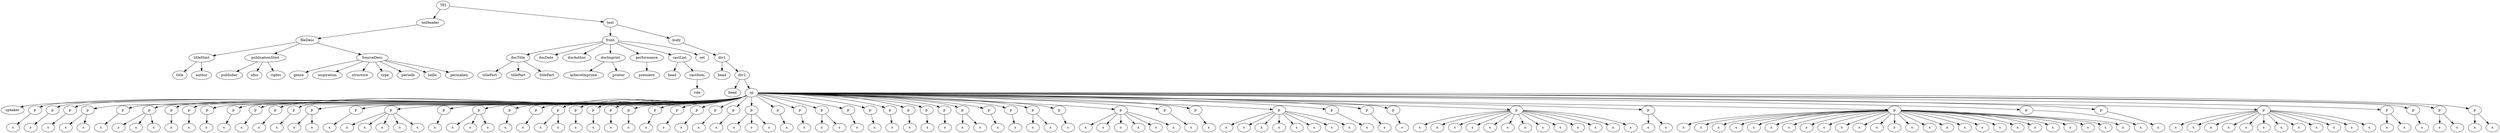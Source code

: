 digraph Tree {
	"t0" [label = "TEI"];
	"t1" [label = "teiHeader"];
	"t2" [label = "fileDesc"];
	"t3" [label = "titleStmt"];
	"t4" [label = "title"];
	"t5" [label = "author"];
	"t6" [label = "publicationStmt"];
	"t7" [label = "publisher"];
	"t8" [label = "idno"];
	"t9" [label = "rights"];
	"t10" [label = "SourceDesc"];
	"t11" [label = "genre"];
	"t12" [label = "inspiration"];
	"t13" [label = "structure"];
	"t14" [label = "type"];
	"t15" [label = "periode"];
	"t16" [label = "taille"];
	"t17" [label = "permalien"];
	"t18" [label = "text"];
	"t19" [label = "front"];
	"t20" [label = "docTitle"];
	"t21" [label = "titlePart"];
	"t22" [label = "titlePart"];
	"t23" [label = "titlePart"];
	"t24" [label = "docDate"];
	"t25" [label = "docAuthor"];
	"t26" [label = "docImprint"];
	"t27" [label = "acheveImprime"];
	"t28" [label = "printer"];
	"t29" [label = "performance"];
	"t30" [label = "premiere"];
	"t31" [label = "castList"];
	"t32" [label = "head"];
	"t33" [label = "castItem"];
	"t34" [label = "role"];
	"t35" [label = "set"];
	"t36" [label = "body"];
	"t37" [label = "div1"];
	"t38" [label = "head"];
	"t39" [label = "div2"];
	"t40" [label = "head"];
	"t41" [label = "sp"];
	"t42" [label = "speaker"];
	"t43" [label = "p"];
	"t44" [label = "s"];
	"t45" [label = "p"];
	"t46" [label = "s"];
	"t47" [label = "p"];
	"t48" [label = "s"];
	"t49" [label = "p"];
	"t50" [label = "s"];
	"t51" [label = "s"];
	"t52" [label = "p"];
	"t53" [label = "s"];
	"t54" [label = "p"];
	"t55" [label = "s"];
	"t56" [label = "s"];
	"t57" [label = "s"];
	"t58" [label = "p"];
	"t59" [label = "s"];
	"t60" [label = "p"];
	"t61" [label = "s"];
	"t62" [label = "p"];
	"t63" [label = "s"];
	"t64" [label = "p"];
	"t65" [label = "s"];
	"t66" [label = "p"];
	"t67" [label = "s"];
	"t68" [label = "p"];
	"t69" [label = "s"];
	"t70" [label = "p"];
	"t71" [label = "s"];
	"t72" [label = "p"];
	"t73" [label = "s"];
	"t74" [label = "s"];
	"t75" [label = "p"];
	"t76" [label = "s"];
	"t77" [label = "p"];
	"t78" [label = "s"];
	"t79" [label = "s"];
	"t80" [label = "s"];
	"t81" [label = "s"];
	"t82" [label = "s"];
	"t83" [label = "p"];
	"t84" [label = "s"];
	"t85" [label = "p"];
	"t86" [label = "s"];
	"t87" [label = "s"];
	"t88" [label = "s"];
	"t89" [label = "p"];
	"t90" [label = "s"];
	"t91" [label = "p"];
	"t92" [label = "s"];
	"t93" [label = "p"];
	"t94" [label = "s"];
	"t95" [label = "s"];
	"t96" [label = "p"];
	"t97" [label = "s"];
	"t98" [label = "p"];
	"t99" [label = "s"];
	"t100" [label = "p"];
	"t101" [label = "s"];
	"t102" [label = "p"];
	"t103" [label = "s"];
	"t104" [label = "p"];
	"t105" [label = "s"];
	"t106" [label = "p"];
	"t107" [label = "s"];
	"t108" [label = "p"];
	"t109" [label = "s"];
	"t110" [label = "p"];
	"t111" [label = "s"];
	"t112" [label = "p"];
	"t113" [label = "s"];
	"t114" [label = "p"];
	"t115" [label = "s"];
	"t116" [label = "s"];
	"t117" [label = "s"];
	"t118" [label = "p"];
	"t119" [label = "s"];
	"t120" [label = "p"];
	"t121" [label = "s"];
	"t122" [label = "p"];
	"t123" [label = "s"];
	"t124" [label = "s"];
	"t125" [label = "p"];
	"t126" [label = "s"];
	"t127" [label = "p"];
	"t128" [label = "s"];
	"t129" [label = "p"];
	"t130" [label = "s"];
	"t131" [label = "p"];
	"t132" [label = "s"];
	"t133" [label = "p"];
	"t134" [label = "s"];
	"t135" [label = "p"];
	"t136" [label = "s"];
	"t137" [label = "p"];
	"t138" [label = "s"];
	"t139" [label = "s"];
	"t140" [label = "p"];
	"t141" [label = "s"];
	"t142" [label = "p"];
	"t143" [label = "s"];
	"t144" [label = "p"];
	"t145" [label = "s"];
	"t146" [label = "s"];
	"t147" [label = "p"];
	"t148" [label = "s"];
	"t149" [label = "p"];
	"t150" [label = "s"];
	"t151" [label = "s"];
	"t152" [label = "s"];
	"t153" [label = "s"];
	"t154" [label = "s"];
	"t155" [label = "s"];
	"t156" [label = "p"];
	"t157" [label = "s"];
	"t158" [label = "p"];
	"t159" [label = "s"];
	"t160" [label = "p"];
	"t161" [label = "s"];
	"t162" [label = "s"];
	"t163" [label = "s"];
	"t164" [label = "s"];
	"t165" [label = "s"];
	"t166" [label = "s"];
	"t167" [label = "s"];
	"t168" [label = "s"];
	"t169" [label = "p"];
	"t170" [label = "s"];
	"t171" [label = "p"];
	"t172" [label = "s"];
	"t173" [label = "p"];
	"t174" [label = "s"];
	"t175" [label = "p"];
	"t176" [label = "s"];
	"t177" [label = "s"];
	"t178" [label = "s"];
	"t179" [label = "s"];
	"t180" [label = "s"];
	"t181" [label = "s"];
	"t182" [label = "s"];
	"t183" [label = "s"];
	"t184" [label = "s"];
	"t185" [label = "s"];
	"t186" [label = "s"];
	"t187" [label = "s"];
	"t188" [label = "s"];
	"t189" [label = "p"];
	"t190" [label = "s"];
	"t191" [label = "s"];
	"t192" [label = "p"];
	"t193" [label = "s"];
	"t194" [label = "s"];
	"t195" [label = "s"];
	"t196" [label = "s"];
	"t197" [label = "s"];
	"t198" [label = "s"];
	"t199" [label = "s"];
	"t200" [label = "s"];
	"t201" [label = "s"];
	"t202" [label = "s"];
	"t203" [label = "s"];
	"t204" [label = "s"];
	"t205" [label = "s"];
	"t206" [label = "s"];
	"t207" [label = "s"];
	"t208" [label = "s"];
	"t209" [label = "s"];
	"t210" [label = "s"];
	"t211" [label = "s"];
	"t212" [label = "s"];
	"t213" [label = "s"];
	"t214" [label = "s"];
	"t215" [label = "s"];
	"t216" [label = "s"];
	"t217" [label = "s"];
	"t218" [label = "s"];
	"t219" [label = "p"];
	"t220" [label = "s"];
	"t221" [label = "p"];
	"t222" [label = "s"];
	"t223" [label = "p"];
	"t224" [label = "s"];
	"t225" [label = "s"];
	"t226" [label = "s"];
	"t227" [label = "s"];
	"t228" [label = "s"];
	"t229" [label = "s"];
	"t230" [label = "s"];
	"t231" [label = "s"];
	"t232" [label = "s"];
	"t233" [label = "s"];
	"t234" [label = "s"];
	"t235" [label = "s"];
	"t236" [label = "p"];
	"t237" [label = "s"];
	"t238" [label = "s"];
	"t239" [label = "p"];
	"t240" [label = "s"];
	"t241" [label = "p"];
	"t242" [label = "s"];
	"t243" [label = "s"];
	"t244" [label = "p"];
	"t245" [label = "s"];
	"t246" [label = "s"];
	"t0" -> "t1";
	"t1" -> "t2";
	"t2" -> "t3";
	"t3" -> "t4";
	"t3" -> "t5";
	"t2" -> "t6";
	"t6" -> "t7";
	"t6" -> "t8";
	"t6" -> "t9";
	"t2" -> "t10";
	"t10" -> "t11";
	"t10" -> "t12";
	"t10" -> "t13";
	"t10" -> "t14";
	"t10" -> "t15";
	"t10" -> "t16";
	"t10" -> "t17";
	"t0" -> "t18";
	"t18" -> "t19";
	"t19" -> "t20";
	"t20" -> "t21";
	"t20" -> "t22";
	"t20" -> "t23";
	"t19" -> "t24";
	"t19" -> "t25";
	"t19" -> "t26";
	"t26" -> "t27";
	"t26" -> "t28";
	"t19" -> "t29";
	"t29" -> "t30";
	"t19" -> "t31";
	"t31" -> "t32";
	"t31" -> "t33";
	"t33" -> "t34";
	"t19" -> "t35";
	"t18" -> "t36";
	"t36" -> "t37";
	"t37" -> "t38";
	"t37" -> "t39";
	"t39" -> "t40";
	"t39" -> "t41";
	"t41" -> "t42";
	"t41" -> "t43";
	"t43" -> "t44";
	"t41" -> "t45";
	"t45" -> "t46";
	"t41" -> "t47";
	"t47" -> "t48";
	"t41" -> "t49";
	"t49" -> "t50";
	"t49" -> "t51";
	"t41" -> "t52";
	"t52" -> "t53";
	"t41" -> "t54";
	"t54" -> "t55";
	"t54" -> "t56";
	"t54" -> "t57";
	"t41" -> "t58";
	"t58" -> "t59";
	"t41" -> "t60";
	"t60" -> "t61";
	"t41" -> "t62";
	"t62" -> "t63";
	"t41" -> "t64";
	"t64" -> "t65";
	"t41" -> "t66";
	"t66" -> "t67";
	"t41" -> "t68";
	"t68" -> "t69";
	"t41" -> "t70";
	"t70" -> "t71";
	"t41" -> "t72";
	"t72" -> "t73";
	"t72" -> "t74";
	"t41" -> "t75";
	"t75" -> "t76";
	"t41" -> "t77";
	"t77" -> "t78";
	"t77" -> "t79";
	"t77" -> "t80";
	"t77" -> "t81";
	"t77" -> "t82";
	"t41" -> "t83";
	"t83" -> "t84";
	"t41" -> "t85";
	"t85" -> "t86";
	"t85" -> "t87";
	"t85" -> "t88";
	"t41" -> "t89";
	"t89" -> "t90";
	"t41" -> "t91";
	"t91" -> "t92";
	"t41" -> "t93";
	"t93" -> "t94";
	"t93" -> "t95";
	"t41" -> "t96";
	"t96" -> "t97";
	"t41" -> "t98";
	"t98" -> "t99";
	"t41" -> "t100";
	"t100" -> "t101";
	"t41" -> "t102";
	"t102" -> "t103";
	"t41" -> "t104";
	"t104" -> "t105";
	"t41" -> "t106";
	"t106" -> "t107";
	"t41" -> "t108";
	"t108" -> "t109";
	"t41" -> "t110";
	"t110" -> "t111";
	"t41" -> "t112";
	"t112" -> "t113";
	"t41" -> "t114";
	"t114" -> "t115";
	"t114" -> "t116";
	"t114" -> "t117";
	"t41" -> "t118";
	"t118" -> "t119";
	"t41" -> "t120";
	"t120" -> "t121";
	"t41" -> "t122";
	"t122" -> "t123";
	"t122" -> "t124";
	"t41" -> "t125";
	"t125" -> "t126";
	"t41" -> "t127";
	"t127" -> "t128";
	"t41" -> "t129";
	"t129" -> "t130";
	"t41" -> "t131";
	"t131" -> "t132";
	"t41" -> "t133";
	"t133" -> "t134";
	"t41" -> "t135";
	"t135" -> "t136";
	"t41" -> "t137";
	"t137" -> "t138";
	"t137" -> "t139";
	"t41" -> "t140";
	"t140" -> "t141";
	"t41" -> "t142";
	"t142" -> "t143";
	"t41" -> "t144";
	"t144" -> "t145";
	"t144" -> "t146";
	"t41" -> "t147";
	"t147" -> "t148";
	"t41" -> "t149";
	"t149" -> "t150";
	"t149" -> "t151";
	"t149" -> "t152";
	"t149" -> "t153";
	"t149" -> "t154";
	"t149" -> "t155";
	"t41" -> "t156";
	"t156" -> "t157";
	"t41" -> "t158";
	"t158" -> "t159";
	"t41" -> "t160";
	"t160" -> "t161";
	"t160" -> "t162";
	"t160" -> "t163";
	"t160" -> "t164";
	"t160" -> "t165";
	"t160" -> "t166";
	"t160" -> "t167";
	"t160" -> "t168";
	"t41" -> "t169";
	"t169" -> "t170";
	"t41" -> "t171";
	"t171" -> "t172";
	"t41" -> "t173";
	"t173" -> "t174";
	"t41" -> "t175";
	"t175" -> "t176";
	"t175" -> "t177";
	"t175" -> "t178";
	"t175" -> "t179";
	"t175" -> "t180";
	"t175" -> "t181";
	"t175" -> "t182";
	"t175" -> "t183";
	"t175" -> "t184";
	"t175" -> "t185";
	"t175" -> "t186";
	"t175" -> "t187";
	"t175" -> "t188";
	"t41" -> "t189";
	"t189" -> "t190";
	"t189" -> "t191";
	"t41" -> "t192";
	"t192" -> "t193";
	"t192" -> "t194";
	"t192" -> "t195";
	"t192" -> "t196";
	"t192" -> "t197";
	"t192" -> "t198";
	"t192" -> "t199";
	"t192" -> "t200";
	"t192" -> "t201";
	"t192" -> "t202";
	"t192" -> "t203";
	"t192" -> "t204";
	"t192" -> "t205";
	"t192" -> "t206";
	"t192" -> "t207";
	"t192" -> "t208";
	"t192" -> "t209";
	"t192" -> "t210";
	"t192" -> "t211";
	"t192" -> "t212";
	"t192" -> "t213";
	"t192" -> "t214";
	"t192" -> "t215";
	"t192" -> "t216";
	"t192" -> "t217";
	"t192" -> "t218";
	"t41" -> "t219";
	"t219" -> "t220";
	"t41" -> "t221";
	"t221" -> "t222";
	"t41" -> "t223";
	"t223" -> "t224";
	"t223" -> "t225";
	"t223" -> "t226";
	"t223" -> "t227";
	"t223" -> "t228";
	"t223" -> "t229";
	"t223" -> "t230";
	"t223" -> "t231";
	"t223" -> "t232";
	"t223" -> "t233";
	"t223" -> "t234";
	"t223" -> "t235";
	"t41" -> "t236";
	"t236" -> "t237";
	"t236" -> "t238";
	"t41" -> "t239";
	"t239" -> "t240";
	"t41" -> "t241";
	"t241" -> "t242";
	"t241" -> "t243";
	"t41" -> "t244";
	"t244" -> "t245";
	"t244" -> "t246";
}
